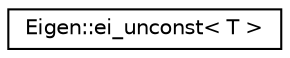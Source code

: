 digraph "Graphical Class Hierarchy"
{
  edge [fontname="Helvetica",fontsize="10",labelfontname="Helvetica",labelfontsize="10"];
  node [fontname="Helvetica",fontsize="10",shape=record];
  rankdir="LR";
  Node1 [label="Eigen::ei_unconst\< T \>",height=0.2,width=0.4,color="black", fillcolor="white", style="filled",URL="$struct_eigen_1_1ei__unconst.html"];
}

